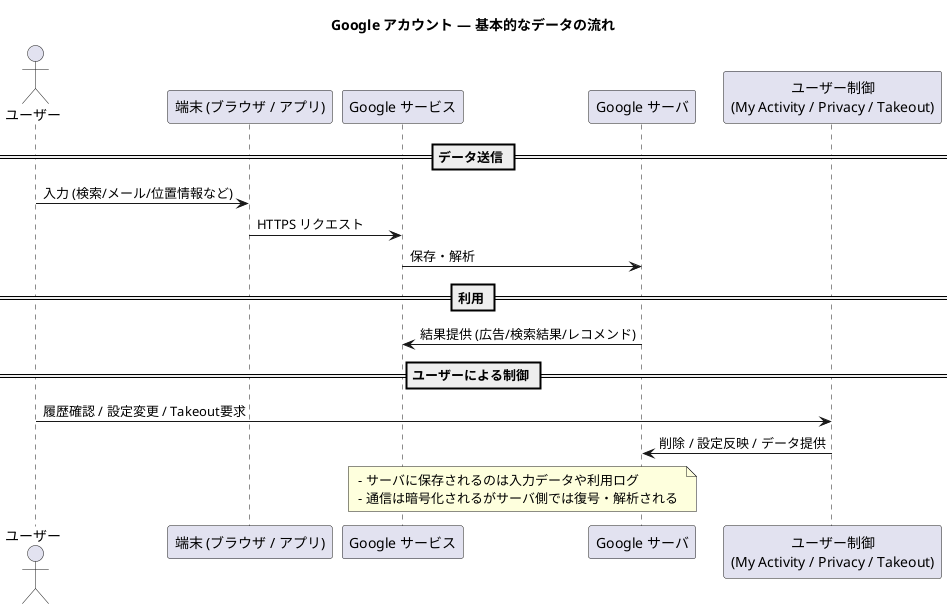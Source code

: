 @startuml
title Google アカウント — 基本的なデータの流れ

actor ユーザー as User
participant "端末 (ブラウザ / アプリ)" as Device
participant "Google サービス" as Services
participant "Google サーバ" as Server
participant "ユーザー制御\n(My Activity / Privacy / Takeout)" as UserControls

== データ送信 ==
User -> Device : 入力 (検索/メール/位置情報など)
Device -> Services : HTTPS リクエスト
Services -> Server : 保存・解析

== 利用 ==
Server -> Services : 結果提供 (広告/検索結果/レコメンド)

== ユーザーによる制御 ==
User -> UserControls : 履歴確認 / 設定変更 / Takeout要求
UserControls -> Server : 削除 / 設定反映 / データ提供

note over Server, Services
- サーバに保存されるのは入力データや利用ログ
- 通信は暗号化されるがサーバ側では復号・解析される
end note

@enduml

